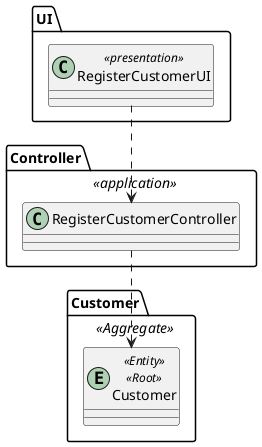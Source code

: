 @startuml
skinparam classAttributeIconSize 0

package UI {
class RegisterCustomerUI <<presentation>> {
}
}

package Controller <<application>>{
class RegisterCustomerController {

}
}

package Customer <<Aggregate>>{

entity Customer <<Entity>> <<Root>> {
}



RegisterCustomerUI ..> RegisterCustomerController
RegisterCustomerController ..> Customer
@enduml